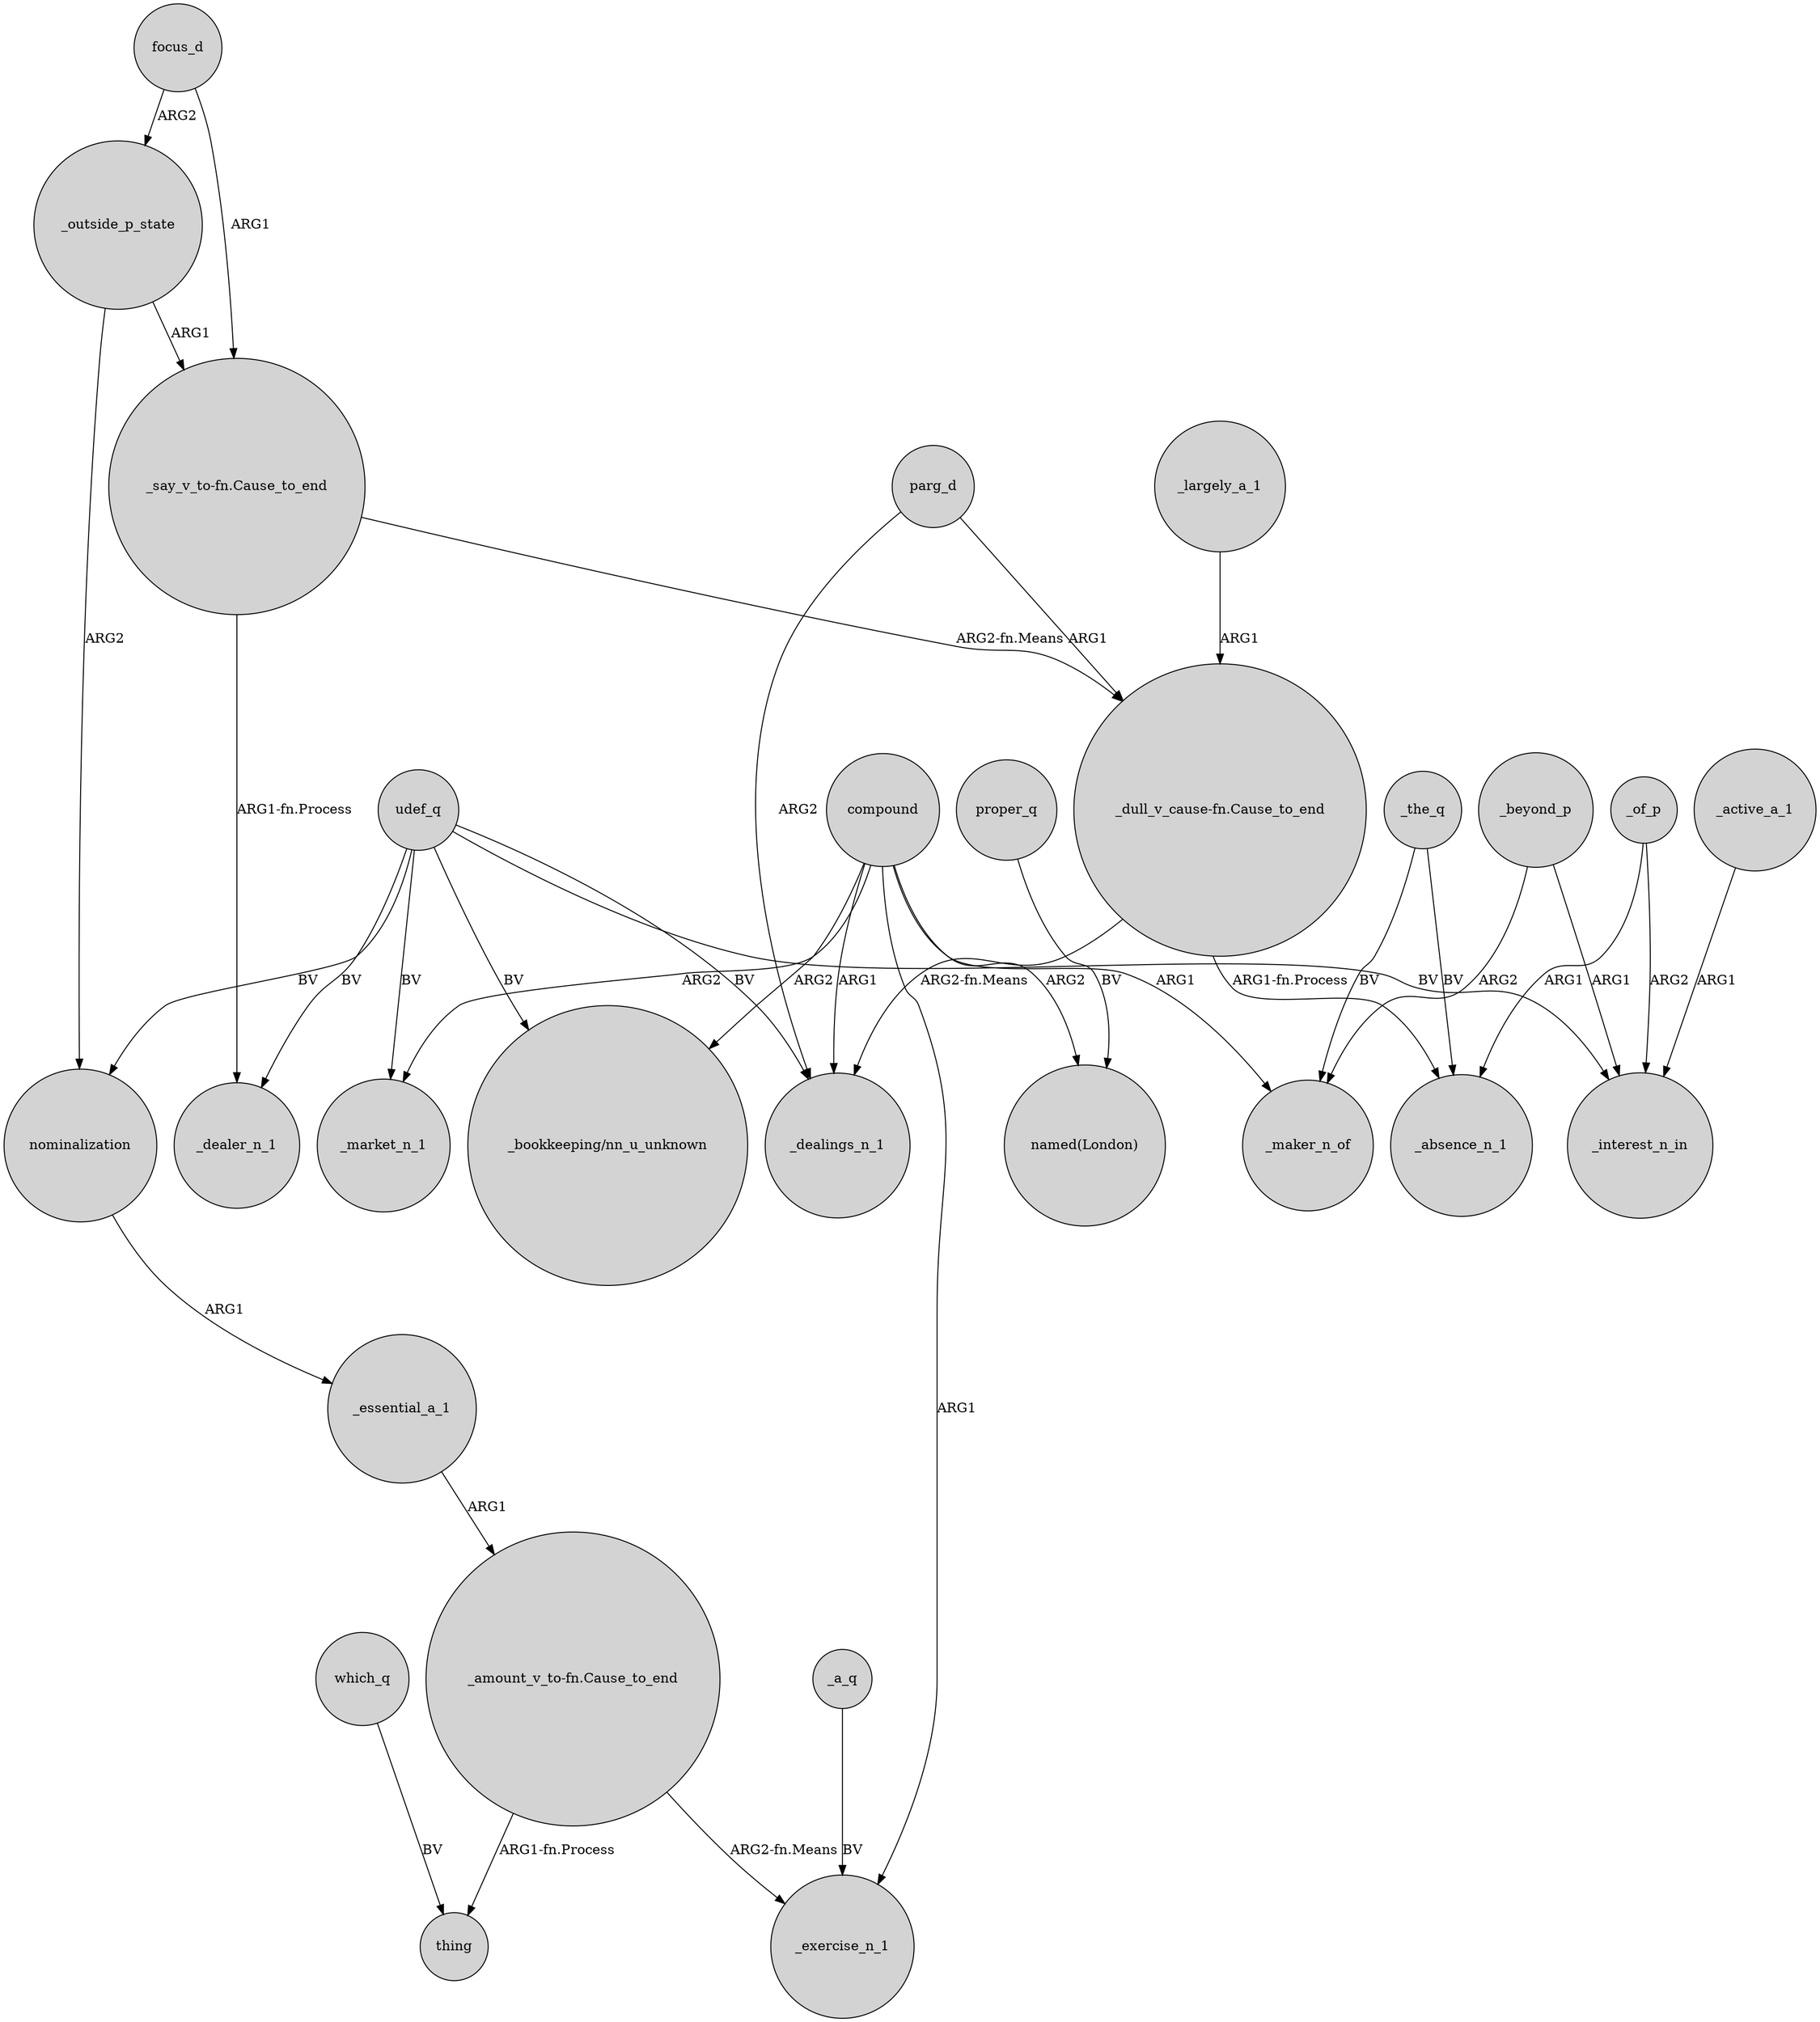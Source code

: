 digraph {
	node [shape=circle style=filled]
	compound -> _exercise_n_1 [label=ARG1]
	"_say_v_to-fn.Cause_to_end" -> _dealer_n_1 [label="ARG1-fn.Process"]
	"_say_v_to-fn.Cause_to_end" -> "_dull_v_cause-fn.Cause_to_end" [label="ARG2-fn.Means"]
	udef_q -> _market_n_1 [label=BV]
	nominalization -> _essential_a_1 [label=ARG1]
	"_amount_v_to-fn.Cause_to_end" -> thing [label="ARG1-fn.Process"]
	focus_d -> "_say_v_to-fn.Cause_to_end" [label=ARG1]
	compound -> _market_n_1 [label=ARG2]
	compound -> _dealings_n_1 [label=ARG1]
	_active_a_1 -> _interest_n_in [label=ARG1]
	compound -> "named(London)" [label=ARG2]
	compound -> "_bookkeeping/nn_u_unknown" [label=ARG2]
	"_dull_v_cause-fn.Cause_to_end" -> _dealings_n_1 [label="ARG2-fn.Means"]
	udef_q -> nominalization [label=BV]
	which_q -> thing [label=BV]
	focus_d -> _outside_p_state [label=ARG2]
	_of_p -> _interest_n_in [label=ARG2]
	udef_q -> "_bookkeeping/nn_u_unknown" [label=BV]
	_largely_a_1 -> "_dull_v_cause-fn.Cause_to_end" [label=ARG1]
	_beyond_p -> _maker_n_of [label=ARG2]
	_essential_a_1 -> "_amount_v_to-fn.Cause_to_end" [label=ARG1]
	_beyond_p -> _interest_n_in [label=ARG1]
	udef_q -> _dealings_n_1 [label=BV]
	udef_q -> _dealer_n_1 [label=BV]
	_the_q -> _absence_n_1 [label=BV]
	parg_d -> _dealings_n_1 [label=ARG2]
	_a_q -> _exercise_n_1 [label=BV]
	compound -> _maker_n_of [label=ARG1]
	udef_q -> _interest_n_in [label=BV]
	proper_q -> "named(London)" [label=BV]
	_the_q -> _maker_n_of [label=BV]
	"_amount_v_to-fn.Cause_to_end" -> _exercise_n_1 [label="ARG2-fn.Means"]
	_outside_p_state -> "_say_v_to-fn.Cause_to_end" [label=ARG1]
	"_dull_v_cause-fn.Cause_to_end" -> _absence_n_1 [label="ARG1-fn.Process"]
	_of_p -> _absence_n_1 [label=ARG1]
	parg_d -> "_dull_v_cause-fn.Cause_to_end" [label=ARG1]
	_outside_p_state -> nominalization [label=ARG2]
}
